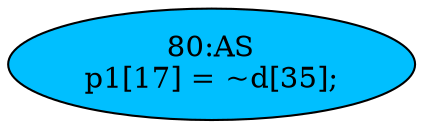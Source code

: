strict digraph "" {
	node [label="\N"];
	"80:AS"	 [ast="<pyverilog.vparser.ast.Assign object at 0x7fee01bc9d90>",
		def_var="['p1']",
		fillcolor=deepskyblue,
		label="80:AS
p1[17] = ~d[35];",
		statements="[]",
		style=filled,
		typ=Assign,
		use_var="['d']"];
}
